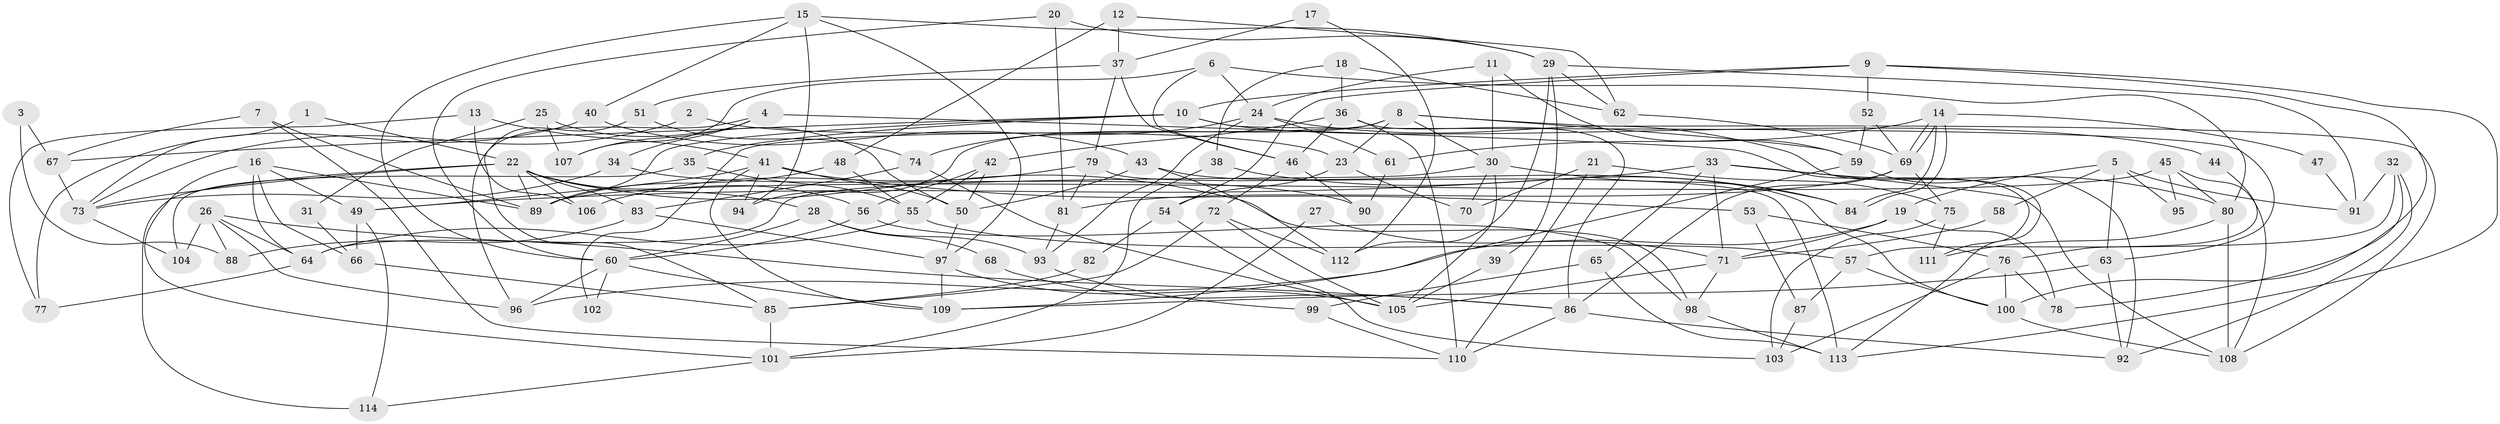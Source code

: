 // Generated by graph-tools (version 1.1) at 2025/51/03/09/25 04:51:29]
// undirected, 114 vertices, 228 edges
graph export_dot {
graph [start="1"]
  node [color=gray90,style=filled];
  1;
  2;
  3;
  4;
  5;
  6;
  7;
  8;
  9;
  10;
  11;
  12;
  13;
  14;
  15;
  16;
  17;
  18;
  19;
  20;
  21;
  22;
  23;
  24;
  25;
  26;
  27;
  28;
  29;
  30;
  31;
  32;
  33;
  34;
  35;
  36;
  37;
  38;
  39;
  40;
  41;
  42;
  43;
  44;
  45;
  46;
  47;
  48;
  49;
  50;
  51;
  52;
  53;
  54;
  55;
  56;
  57;
  58;
  59;
  60;
  61;
  62;
  63;
  64;
  65;
  66;
  67;
  68;
  69;
  70;
  71;
  72;
  73;
  74;
  75;
  76;
  77;
  78;
  79;
  80;
  81;
  82;
  83;
  84;
  85;
  86;
  87;
  88;
  89;
  90;
  91;
  92;
  93;
  94;
  95;
  96;
  97;
  98;
  99;
  100;
  101;
  102;
  103;
  104;
  105;
  106;
  107;
  108;
  109;
  110;
  111;
  112;
  113;
  114;
  1 -- 22;
  1 -- 73;
  2 -- 23;
  2 -- 73;
  3 -- 88;
  3 -- 67;
  4 -- 34;
  4 -- 96;
  4 -- 107;
  4 -- 111;
  5 -- 19;
  5 -- 63;
  5 -- 58;
  5 -- 91;
  5 -- 95;
  6 -- 80;
  6 -- 46;
  6 -- 24;
  6 -- 107;
  7 -- 110;
  7 -- 89;
  7 -- 67;
  8 -- 23;
  8 -- 108;
  8 -- 30;
  8 -- 59;
  8 -- 94;
  8 -- 102;
  9 -- 52;
  9 -- 113;
  9 -- 10;
  9 -- 54;
  9 -- 100;
  10 -- 63;
  10 -- 35;
  10 -- 44;
  10 -- 67;
  10 -- 89;
  11 -- 24;
  11 -- 30;
  11 -- 59;
  12 -- 37;
  12 -- 62;
  12 -- 48;
  13 -- 41;
  13 -- 77;
  13 -- 106;
  14 -- 69;
  14 -- 69;
  14 -- 84;
  14 -- 84;
  14 -- 47;
  14 -- 61;
  15 -- 94;
  15 -- 97;
  15 -- 29;
  15 -- 40;
  15 -- 60;
  16 -- 89;
  16 -- 64;
  16 -- 49;
  16 -- 66;
  16 -- 101;
  17 -- 37;
  17 -- 112;
  18 -- 38;
  18 -- 62;
  18 -- 36;
  19 -- 71;
  19 -- 96;
  19 -- 78;
  20 -- 60;
  20 -- 81;
  20 -- 29;
  21 -- 75;
  21 -- 110;
  21 -- 70;
  22 -- 106;
  22 -- 98;
  22 -- 28;
  22 -- 56;
  22 -- 73;
  22 -- 83;
  22 -- 89;
  22 -- 114;
  23 -- 54;
  23 -- 70;
  24 -- 93;
  24 -- 61;
  24 -- 74;
  24 -- 113;
  25 -- 50;
  25 -- 107;
  25 -- 31;
  26 -- 104;
  26 -- 86;
  26 -- 64;
  26 -- 88;
  26 -- 96;
  27 -- 101;
  27 -- 71;
  28 -- 60;
  28 -- 68;
  28 -- 93;
  29 -- 39;
  29 -- 62;
  29 -- 91;
  29 -- 112;
  30 -- 64;
  30 -- 70;
  30 -- 84;
  30 -- 105;
  31 -- 66;
  32 -- 78;
  32 -- 91;
  32 -- 57;
  32 -- 92;
  33 -- 108;
  33 -- 49;
  33 -- 65;
  33 -- 71;
  33 -- 80;
  34 -- 73;
  34 -- 90;
  35 -- 55;
  35 -- 104;
  36 -- 86;
  36 -- 42;
  36 -- 46;
  36 -- 110;
  37 -- 46;
  37 -- 51;
  37 -- 79;
  38 -- 84;
  38 -- 101;
  39 -- 105;
  40 -- 43;
  40 -- 77;
  41 -- 50;
  41 -- 109;
  41 -- 49;
  41 -- 53;
  41 -- 94;
  42 -- 55;
  42 -- 50;
  42 -- 56;
  43 -- 112;
  43 -- 50;
  43 -- 100;
  44 -- 76;
  45 -- 80;
  45 -- 89;
  45 -- 95;
  45 -- 108;
  46 -- 72;
  46 -- 90;
  47 -- 91;
  48 -- 89;
  48 -- 55;
  49 -- 66;
  49 -- 114;
  50 -- 97;
  51 -- 85;
  51 -- 74;
  52 -- 69;
  52 -- 59;
  53 -- 87;
  53 -- 76;
  54 -- 103;
  54 -- 82;
  55 -- 57;
  55 -- 64;
  56 -- 60;
  56 -- 98;
  57 -- 100;
  57 -- 87;
  58 -- 71;
  59 -- 92;
  59 -- 109;
  60 -- 96;
  60 -- 102;
  60 -- 109;
  61 -- 90;
  62 -- 69;
  63 -- 109;
  63 -- 92;
  64 -- 77;
  65 -- 113;
  65 -- 99;
  66 -- 85;
  67 -- 73;
  68 -- 86;
  69 -- 81;
  69 -- 75;
  69 -- 86;
  71 -- 105;
  71 -- 98;
  72 -- 85;
  72 -- 105;
  72 -- 112;
  73 -- 104;
  74 -- 83;
  74 -- 105;
  75 -- 111;
  75 -- 103;
  76 -- 100;
  76 -- 78;
  76 -- 103;
  79 -- 113;
  79 -- 81;
  79 -- 106;
  80 -- 108;
  80 -- 111;
  81 -- 93;
  82 -- 85;
  83 -- 97;
  83 -- 88;
  85 -- 101;
  86 -- 92;
  86 -- 110;
  87 -- 103;
  93 -- 99;
  97 -- 109;
  97 -- 105;
  98 -- 113;
  99 -- 110;
  100 -- 108;
  101 -- 114;
}
